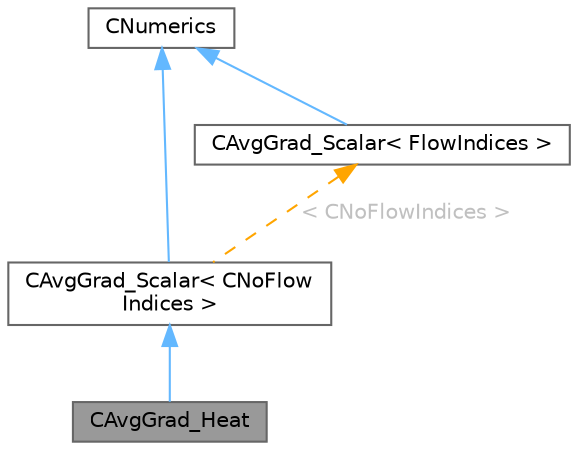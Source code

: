 digraph "CAvgGrad_Heat"
{
 // LATEX_PDF_SIZE
  bgcolor="transparent";
  edge [fontname=Helvetica,fontsize=10,labelfontname=Helvetica,labelfontsize=10];
  node [fontname=Helvetica,fontsize=10,shape=box,height=0.2,width=0.4];
  Node1 [id="Node000001",label="CAvgGrad_Heat",height=0.2,width=0.4,color="gray40", fillcolor="grey60", style="filled", fontcolor="black",tooltip="Class for computing viscous term using average of gradients without correction (heat equation)."];
  Node2 -> Node1 [id="edge1_Node000001_Node000002",dir="back",color="steelblue1",style="solid",tooltip=" "];
  Node2 [id="Node000002",label="CAvgGrad_Scalar\< CNoFlow\lIndices \>",height=0.2,width=0.4,color="gray40", fillcolor="white", style="filled",URL="$classCAvgGrad__Scalar.html",tooltip=" "];
  Node3 -> Node2 [id="edge2_Node000002_Node000003",dir="back",color="steelblue1",style="solid",tooltip=" "];
  Node3 [id="Node000003",label="CNumerics",height=0.2,width=0.4,color="gray40", fillcolor="white", style="filled",URL="$classCNumerics.html",tooltip="Class for defining the numerical methods."];
  Node4 -> Node2 [id="edge3_Node000002_Node000004",dir="back",color="orange",style="dashed",tooltip=" ",label=" \< CNoFlowIndices \>",fontcolor="grey" ];
  Node4 [id="Node000004",label="CAvgGrad_Scalar\< FlowIndices \>",height=0.2,width=0.4,color="gray40", fillcolor="white", style="filled",URL="$classCAvgGrad__Scalar.html",tooltip="Template class for computing viscous residual of scalar values."];
  Node3 -> Node4 [id="edge4_Node000004_Node000003",dir="back",color="steelblue1",style="solid",tooltip=" "];
}
